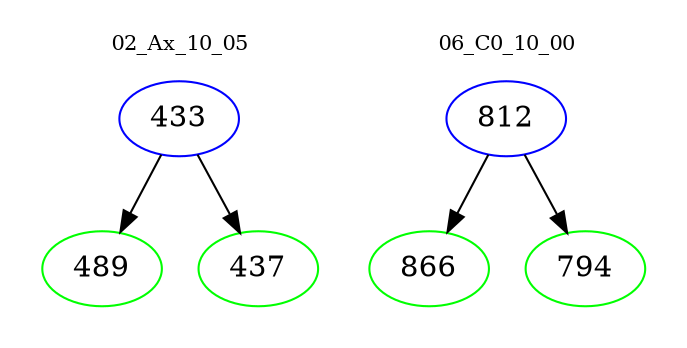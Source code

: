 digraph{
subgraph cluster_0 {
color = white
label = "02_Ax_10_05";
fontsize=10;
T0_433 [label="433", color="blue"]
T0_433 -> T0_489 [color="black"]
T0_489 [label="489", color="green"]
T0_433 -> T0_437 [color="black"]
T0_437 [label="437", color="green"]
}
subgraph cluster_1 {
color = white
label = "06_C0_10_00";
fontsize=10;
T1_812 [label="812", color="blue"]
T1_812 -> T1_866 [color="black"]
T1_866 [label="866", color="green"]
T1_812 -> T1_794 [color="black"]
T1_794 [label="794", color="green"]
}
}
